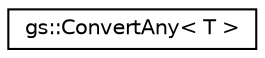 digraph "Graphical Class Hierarchy"
{
 // LATEX_PDF_SIZE
  edge [fontname="Helvetica",fontsize="10",labelfontname="Helvetica",labelfontsize="10"];
  node [fontname="Helvetica",fontsize="10",shape=record];
  rankdir="LR";
  Node0 [label="gs::ConvertAny\< T \>",height=0.2,width=0.4,color="black", fillcolor="white", style="filled",URL="$structgs_1_1ConvertAny.html",tooltip=" "];
}
